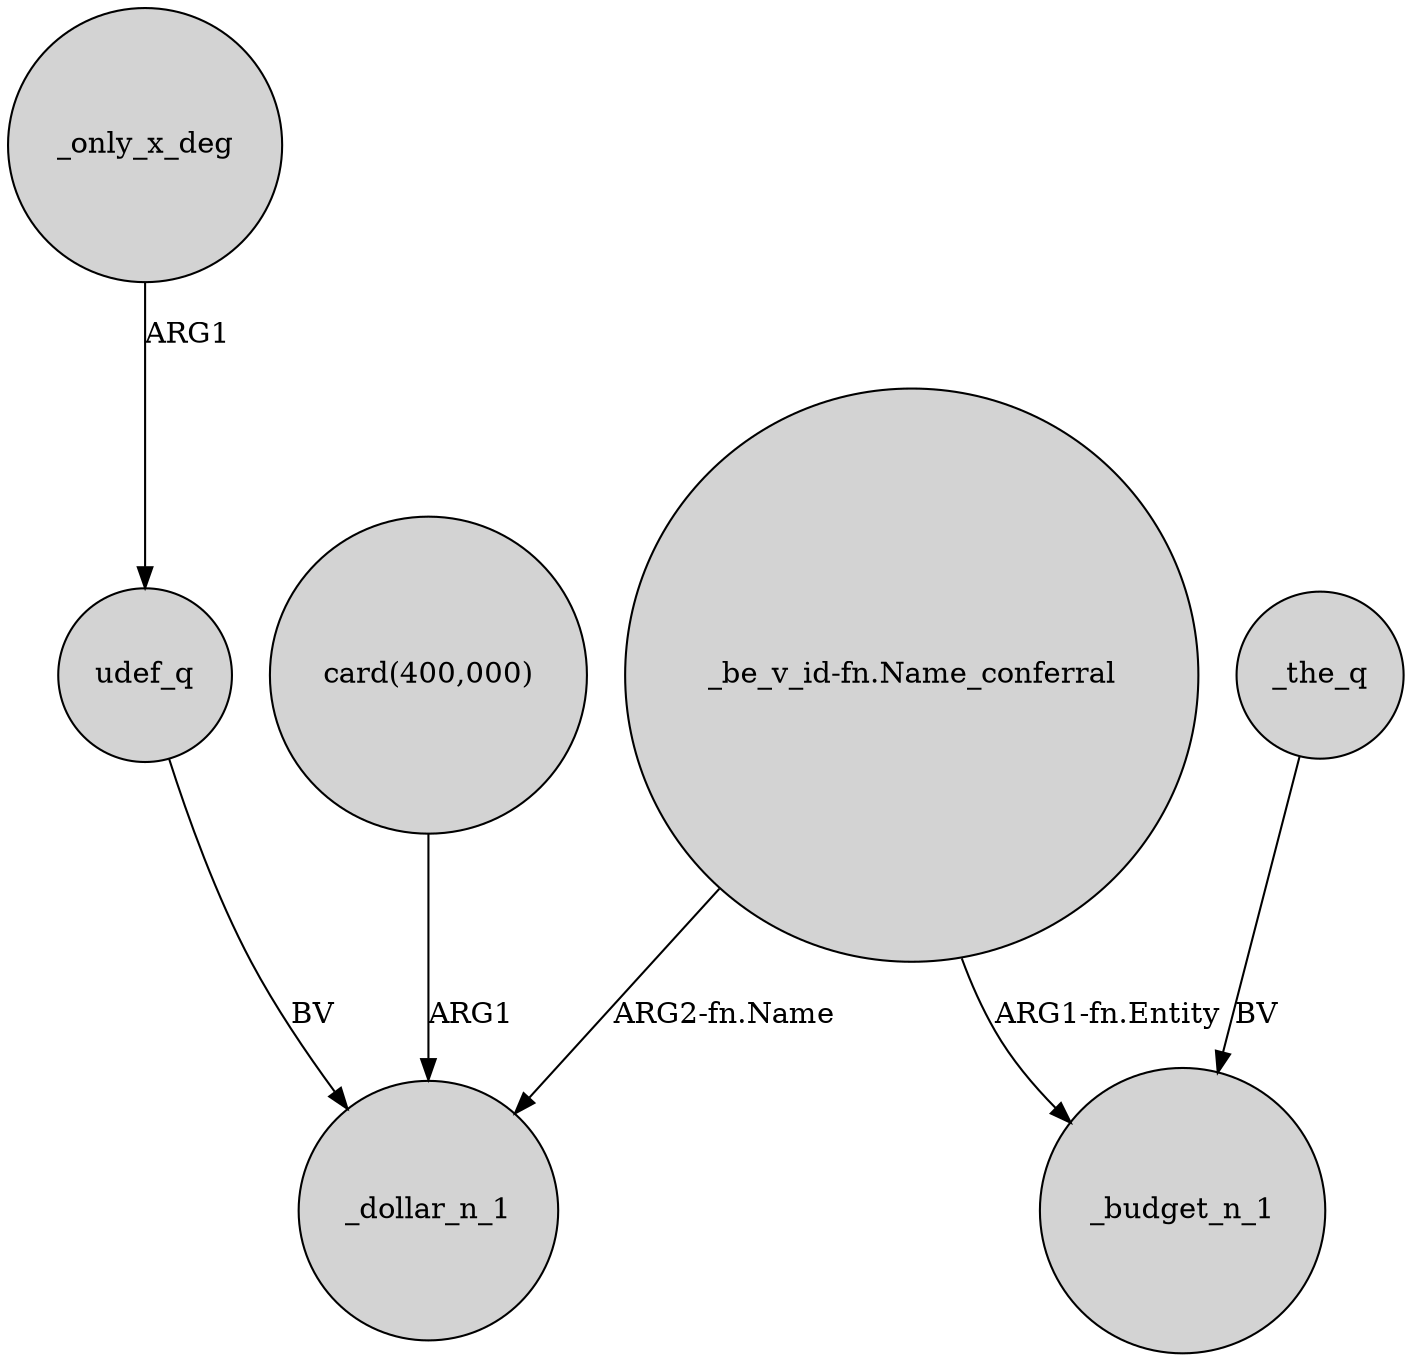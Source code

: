 digraph {
	node [shape=circle style=filled]
	_only_x_deg -> udef_q [label=ARG1]
	udef_q -> _dollar_n_1 [label=BV]
	_the_q -> _budget_n_1 [label=BV]
	"card(400,000)" -> _dollar_n_1 [label=ARG1]
	"_be_v_id-fn.Name_conferral" -> _dollar_n_1 [label="ARG2-fn.Name"]
	"_be_v_id-fn.Name_conferral" -> _budget_n_1 [label="ARG1-fn.Entity"]
}
